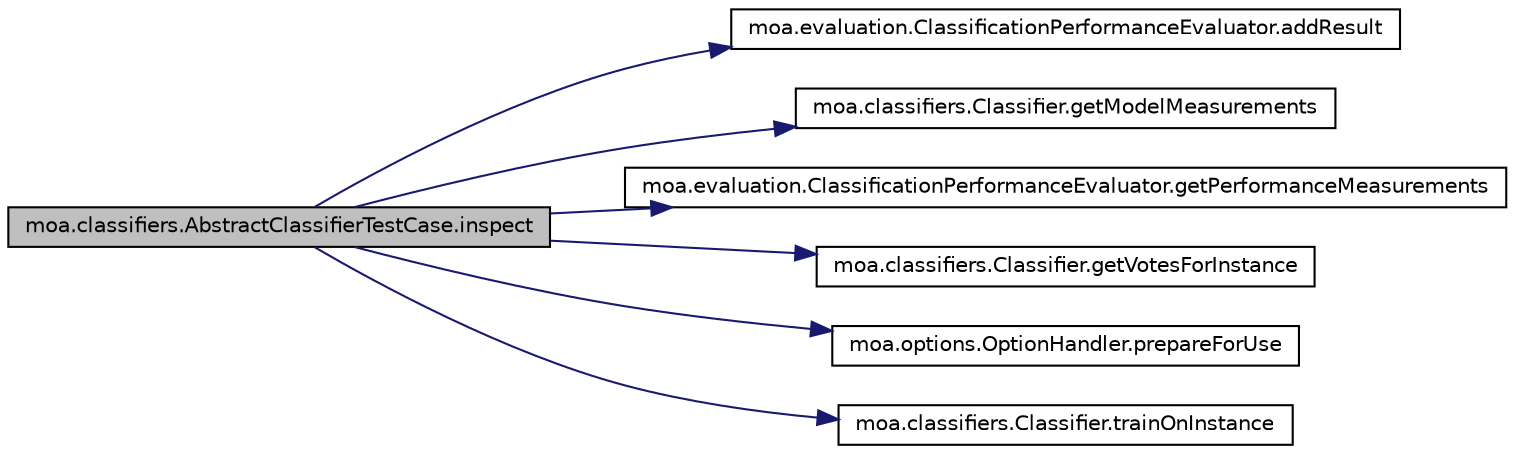 digraph G
{
  edge [fontname="Helvetica",fontsize="10",labelfontname="Helvetica",labelfontsize="10"];
  node [fontname="Helvetica",fontsize="10",shape=record];
  rankdir=LR;
  Node1 [label="moa.classifiers.AbstractClassifierTestCase.inspect",height=0.2,width=0.4,color="black", fillcolor="grey75", style="filled" fontcolor="black"];
  Node1 -> Node2 [color="midnightblue",fontsize="10",style="solid",fontname="Helvetica"];
  Node2 [label="moa.evaluation.ClassificationPerformanceEvaluator.addResult",height=0.2,width=0.4,color="black", fillcolor="white", style="filled",URL="$interfacemoa_1_1evaluation_1_1ClassificationPerformanceEvaluator.html#a756e8b88bf5003e44e5fbf6832df840d",tooltip="Adds a learning result to this evaluator."];
  Node1 -> Node3 [color="midnightblue",fontsize="10",style="solid",fontname="Helvetica"];
  Node3 [label="moa.classifiers.Classifier.getModelMeasurements",height=0.2,width=0.4,color="black", fillcolor="white", style="filled",URL="$interfacemoa_1_1classifiers_1_1Classifier.html#af5edaccbb0c7831333c9dcc938a2688b",tooltip="Gets the current measurements of this classifier."];
  Node1 -> Node4 [color="midnightblue",fontsize="10",style="solid",fontname="Helvetica"];
  Node4 [label="moa.evaluation.ClassificationPerformanceEvaluator.getPerformanceMeasurements",height=0.2,width=0.4,color="black", fillcolor="white", style="filled",URL="$interfacemoa_1_1evaluation_1_1ClassificationPerformanceEvaluator.html#a43d4a635131e2dd60fee08219afa8067",tooltip="Gets the current measurements monitored by this evaluator."];
  Node1 -> Node5 [color="midnightblue",fontsize="10",style="solid",fontname="Helvetica"];
  Node5 [label="moa.classifiers.Classifier.getVotesForInstance",height=0.2,width=0.4,color="black", fillcolor="white", style="filled",URL="$interfacemoa_1_1classifiers_1_1Classifier.html#a0933ed1199c2b16a8eb8186dabf9a8f9",tooltip="Predicts the class memberships for a given instance."];
  Node1 -> Node6 [color="midnightblue",fontsize="10",style="solid",fontname="Helvetica"];
  Node6 [label="moa.options.OptionHandler.prepareForUse",height=0.2,width=0.4,color="black", fillcolor="white", style="filled",URL="$interfacemoa_1_1options_1_1OptionHandler.html#a73c3f8f217a04a389295af603d2904e6",tooltip="This method prepares this object for use."];
  Node1 -> Node7 [color="midnightblue",fontsize="10",style="solid",fontname="Helvetica"];
  Node7 [label="moa.classifiers.Classifier.trainOnInstance",height=0.2,width=0.4,color="black", fillcolor="white", style="filled",URL="$interfacemoa_1_1classifiers_1_1Classifier.html#ac28018bc307abe34a8ace54dba3ebff1",tooltip="Trains this classifier incrementally using the given instance."];
}
